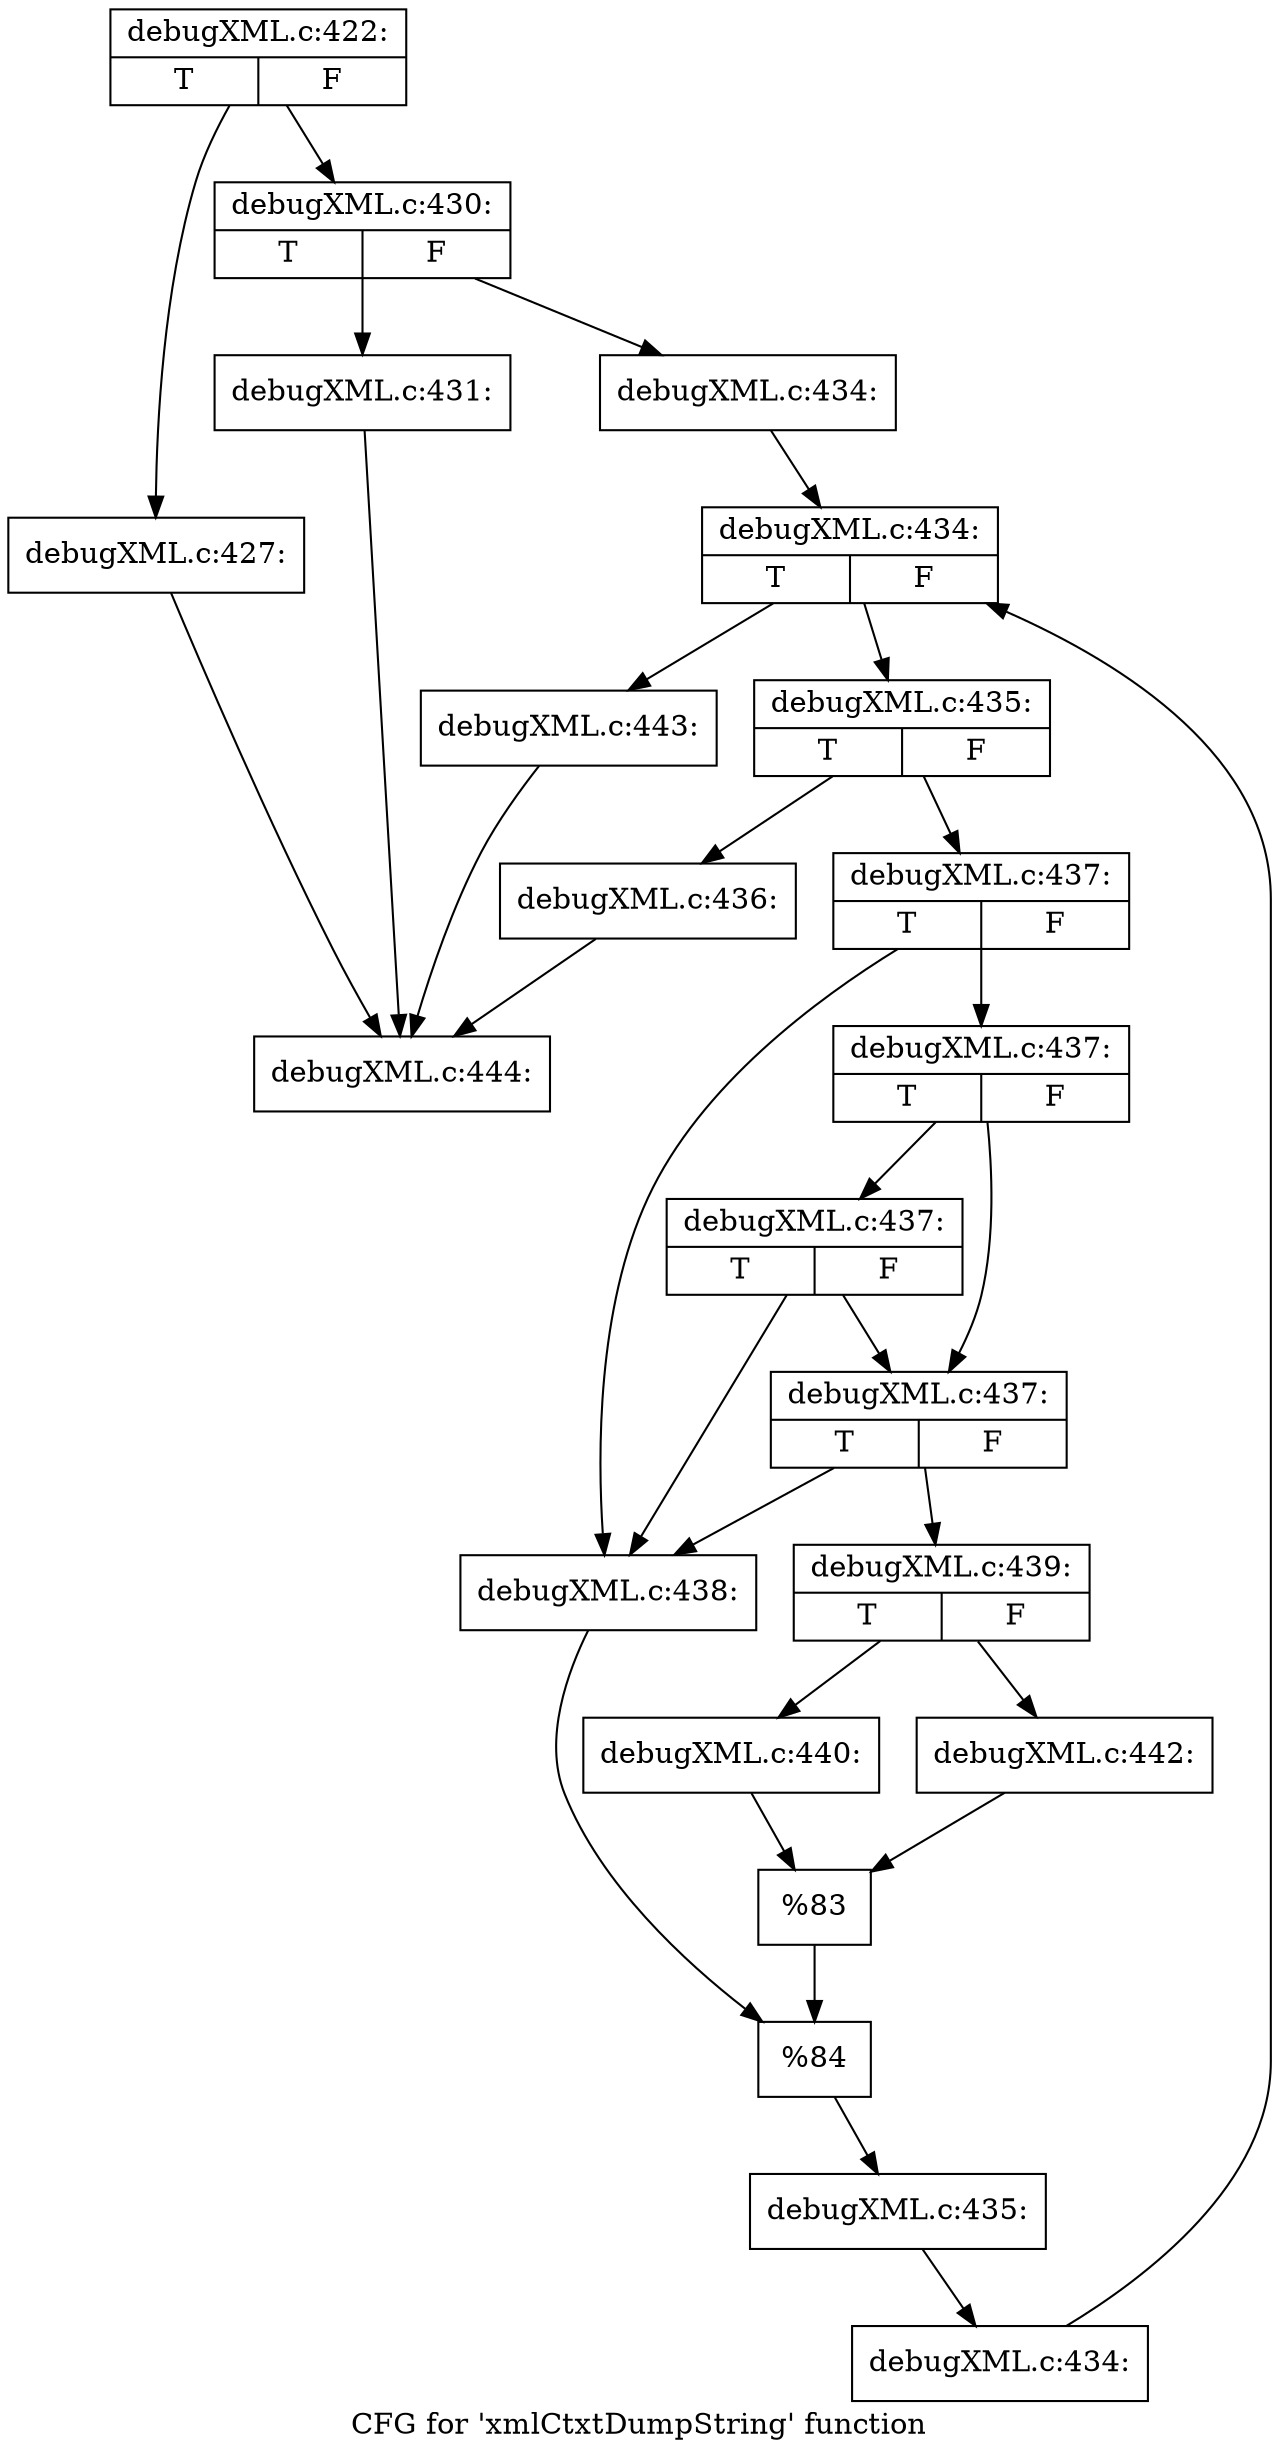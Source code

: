 digraph "CFG for 'xmlCtxtDumpString' function" {
	label="CFG for 'xmlCtxtDumpString' function";

	Node0x4aa2610 [shape=record,label="{debugXML.c:422:|{<s0>T|<s1>F}}"];
	Node0x4aa2610 -> Node0x4aa2b80;
	Node0x4aa2610 -> Node0x4aad270;
	Node0x4aa2b80 [shape=record,label="{debugXML.c:427:}"];
	Node0x4aa2b80 -> Node0x4aac8f0;
	Node0x4aad270 [shape=record,label="{debugXML.c:430:|{<s0>T|<s1>F}}"];
	Node0x4aad270 -> Node0x4aad7c0;
	Node0x4aad270 -> Node0x4aad810;
	Node0x4aad7c0 [shape=record,label="{debugXML.c:431:}"];
	Node0x4aad7c0 -> Node0x4aac8f0;
	Node0x4aad810 [shape=record,label="{debugXML.c:434:}"];
	Node0x4aad810 -> Node0x4aae080;
	Node0x4aae080 [shape=record,label="{debugXML.c:434:|{<s0>T|<s1>F}}"];
	Node0x4aae080 -> Node0x4aae360;
	Node0x4aae080 -> Node0x4aadee0;
	Node0x4aae360 [shape=record,label="{debugXML.c:435:|{<s0>T|<s1>F}}"];
	Node0x4aae360 -> Node0x4aae630;
	Node0x4aae360 -> Node0x4aae6d0;
	Node0x4aae630 [shape=record,label="{debugXML.c:436:}"];
	Node0x4aae630 -> Node0x4aac8f0;
	Node0x4aae6d0 [shape=record,label="{debugXML.c:437:|{<s0>T|<s1>F}}"];
	Node0x4aae6d0 -> Node0x4aaebb0;
	Node0x4aae6d0 -> Node0x4aaed20;
	Node0x4aaed20 [shape=record,label="{debugXML.c:437:|{<s0>T|<s1>F}}"];
	Node0x4aaed20 -> Node0x4aaf150;
	Node0x4aaed20 -> Node0x4aaeca0;
	Node0x4aaf150 [shape=record,label="{debugXML.c:437:|{<s0>T|<s1>F}}"];
	Node0x4aaf150 -> Node0x4aaebb0;
	Node0x4aaf150 -> Node0x4aaeca0;
	Node0x4aaeca0 [shape=record,label="{debugXML.c:437:|{<s0>T|<s1>F}}"];
	Node0x4aaeca0 -> Node0x4aaebb0;
	Node0x4aaeca0 -> Node0x4aaec50;
	Node0x4aaebb0 [shape=record,label="{debugXML.c:438:}"];
	Node0x4aaebb0 -> Node0x4aaec00;
	Node0x4aaec50 [shape=record,label="{debugXML.c:439:|{<s0>T|<s1>F}}"];
	Node0x4aaec50 -> Node0x4aaff80;
	Node0x4aaec50 -> Node0x4ab0020;
	Node0x4aaff80 [shape=record,label="{debugXML.c:440:}"];
	Node0x4aaff80 -> Node0x4aaffd0;
	Node0x4ab0020 [shape=record,label="{debugXML.c:442:}"];
	Node0x4ab0020 -> Node0x4aaffd0;
	Node0x4aaffd0 [shape=record,label="{%83}"];
	Node0x4aaffd0 -> Node0x4aaec00;
	Node0x4aaec00 [shape=record,label="{%84}"];
	Node0x4aaec00 -> Node0x4aae680;
	Node0x4aae680 [shape=record,label="{debugXML.c:435:}"];
	Node0x4aae680 -> Node0x4aae2d0;
	Node0x4aae2d0 [shape=record,label="{debugXML.c:434:}"];
	Node0x4aae2d0 -> Node0x4aae080;
	Node0x4aadee0 [shape=record,label="{debugXML.c:443:}"];
	Node0x4aadee0 -> Node0x4aac8f0;
	Node0x4aac8f0 [shape=record,label="{debugXML.c:444:}"];
}
